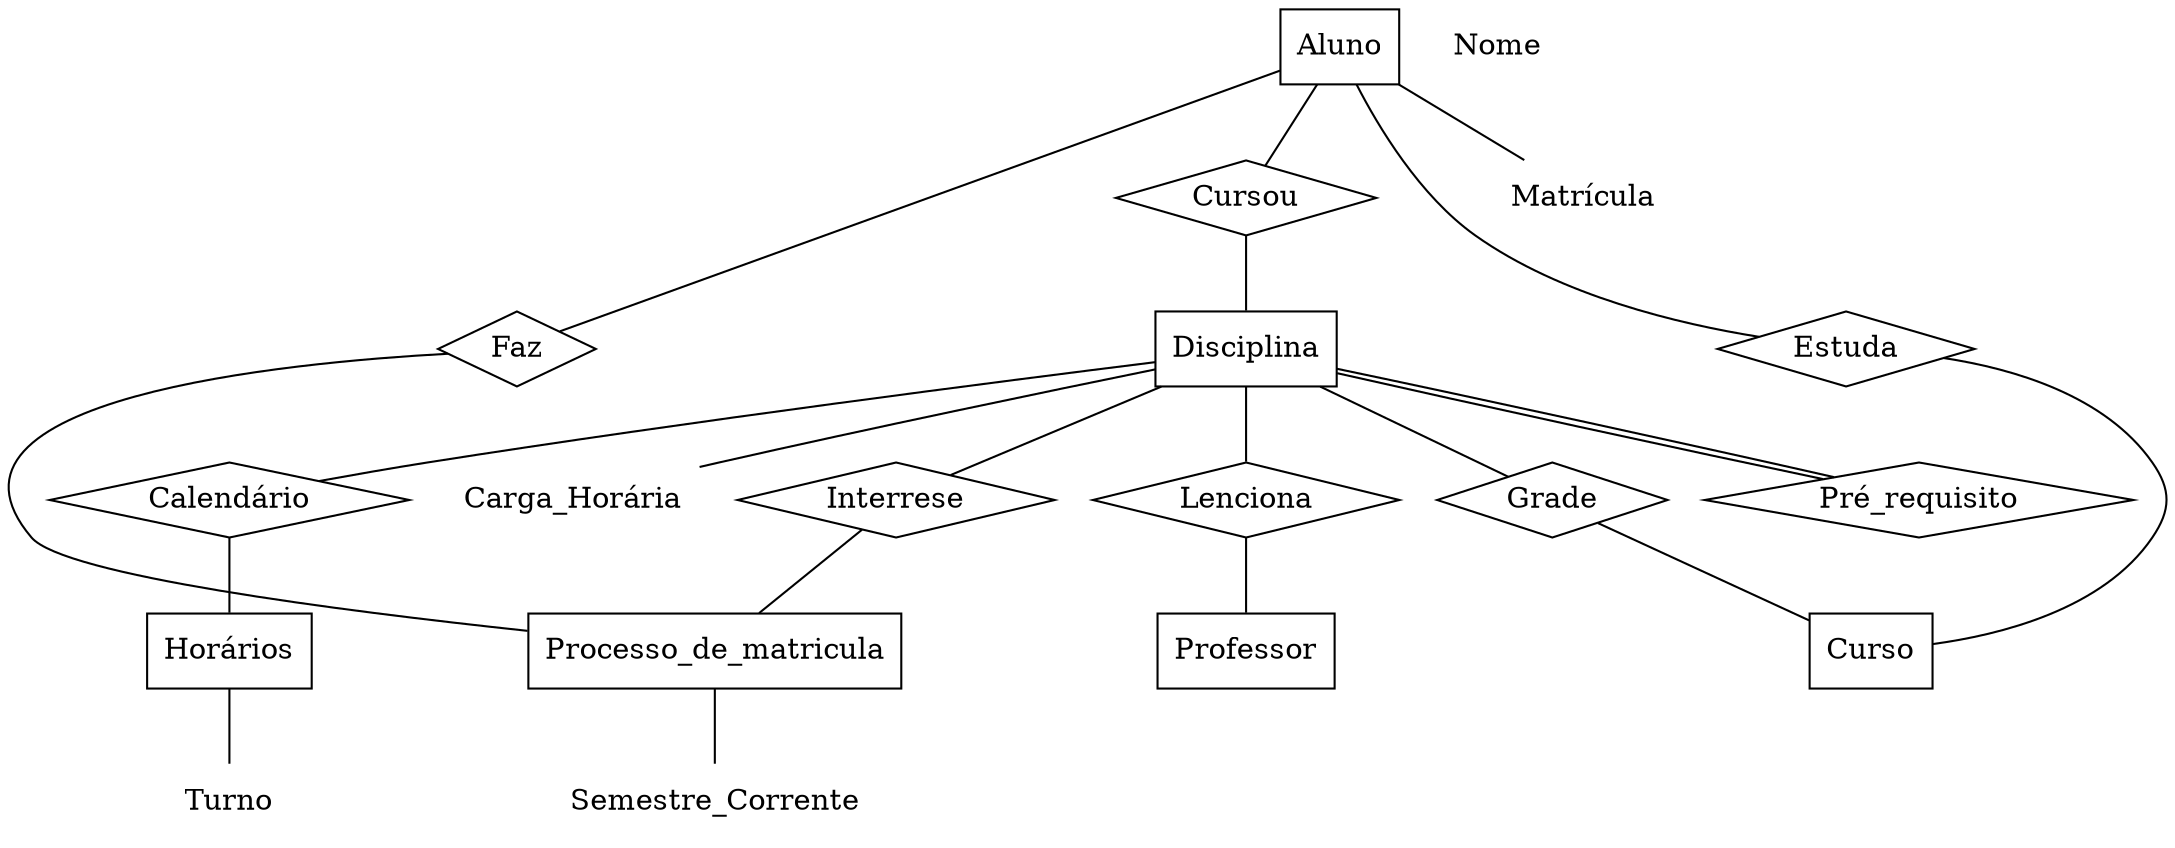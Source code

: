 graph diagramER{

//Entidades
Aluno[shape=record]
Processo_de_matricula[shape=record]
Disciplina[shape=record]
Horários[shape=record]
Curso[shape=record]
Professor[shape=record]

//Relacionamento
Cursou[shape=diamond]
Faz[shape=diamond]
Interrese[shape=diamond]
Calendário[shape=diamond]
Grade[shape=diamond]
Lenciona[shape=diamond]
Estuda[shape=diamond]
Pré_requisito[shape=diamond]

//Atributos 
//o[shape=point]
Matrícula[shape=plaintext]
Nome[shape=plaintext]
Carga_Horária[shape=plaintext]
Semestre_Corrente[shape=plaintext]
Turno[shape=plaintext]

//Ligação
Aluno--Cursou--Disciplina
Aluno--Estuda--Curso
Aluno--Faz--Processo_de_matricula
Disciplina--Lenciona--Professor
Disciplina--Calendário--Horários
Disciplina--Grade--Curso
Disciplina--Interrese--Processo_de_matricula
Disciplina--Pré_requisito--Disciplina
Disciplina--Carga_Horária
Aluno--Matrícula
Processo_de_matricula--Semestre_Corrente
Horários--Turno


}
